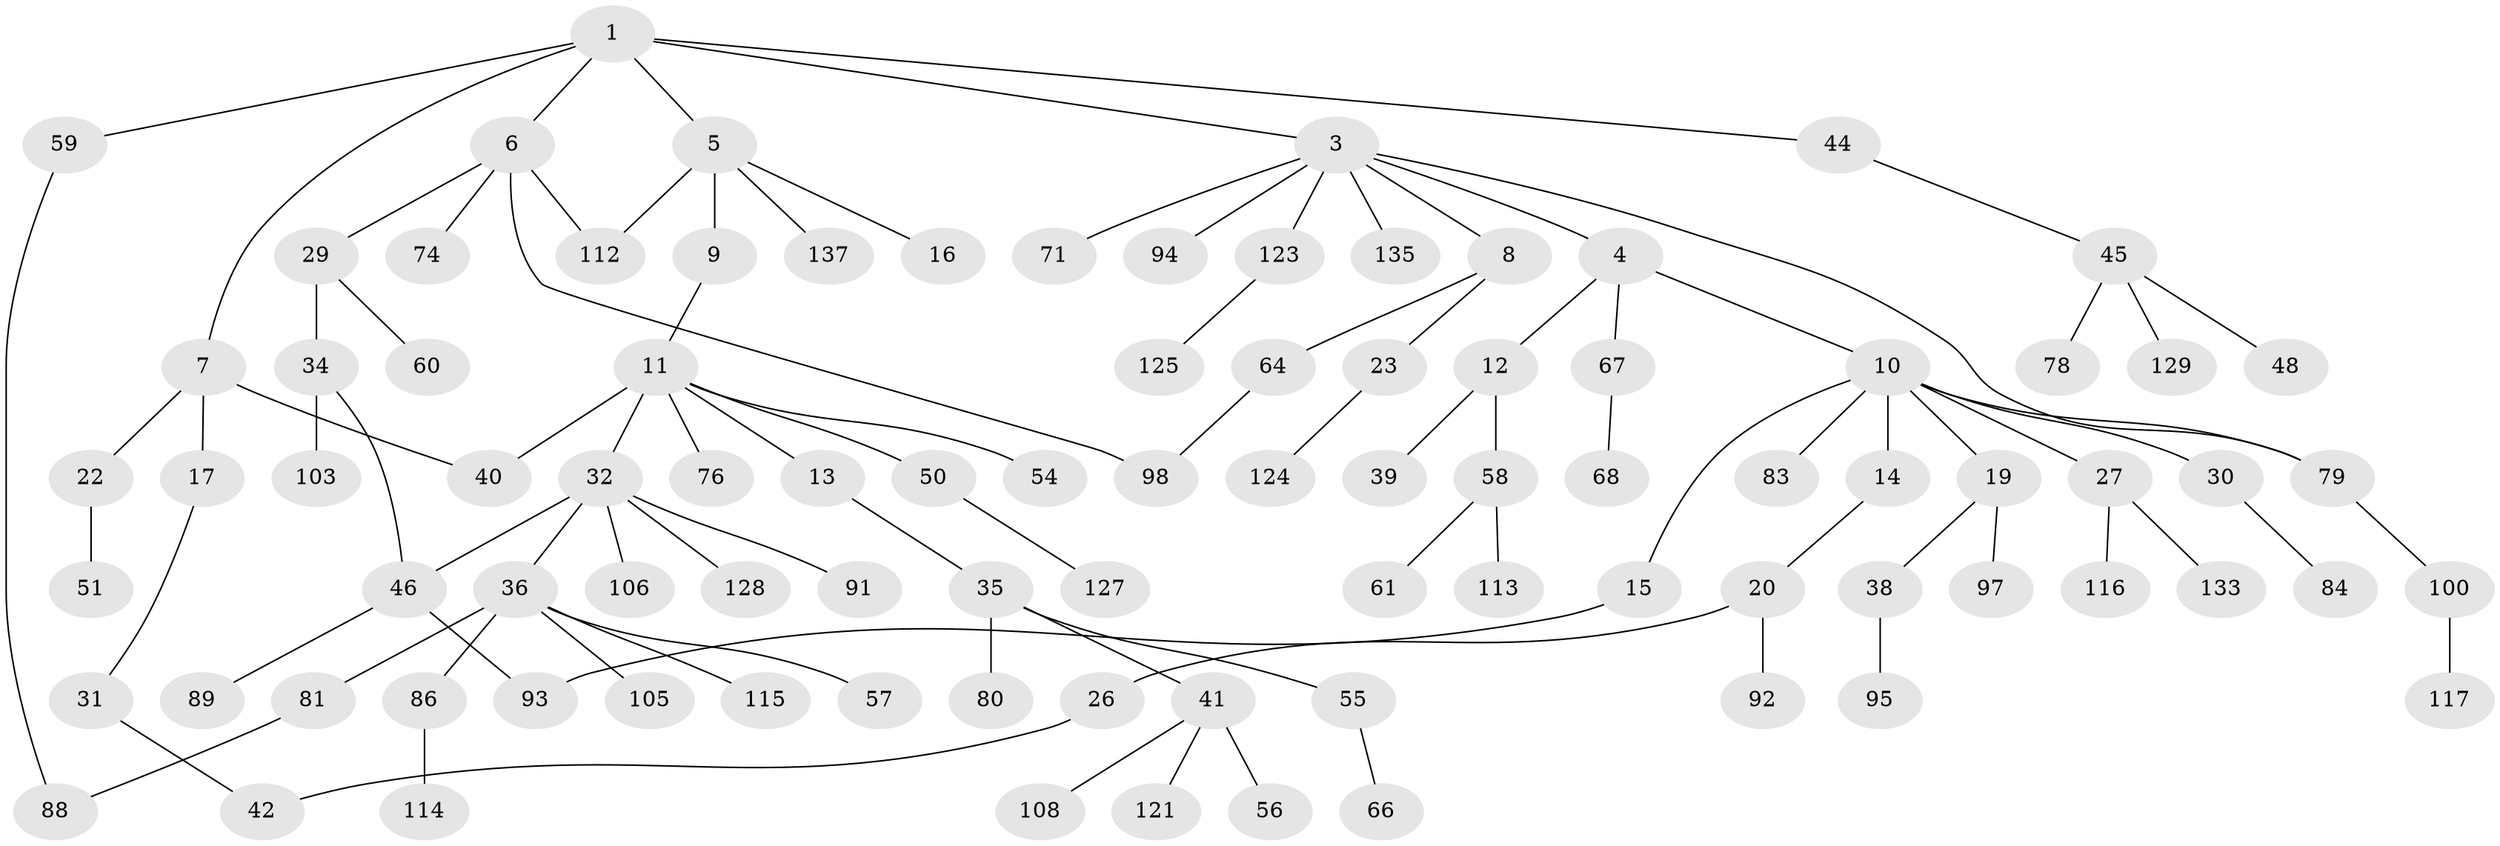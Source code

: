 // original degree distribution, {3: 0.15942028985507245, 5: 0.036231884057971016, 6: 0.014492753623188406, 4: 0.043478260869565216, 2: 0.3333333333333333, 9: 0.007246376811594203, 7: 0.007246376811594203, 1: 0.39855072463768115}
// Generated by graph-tools (version 1.1) at 2025/41/03/06/25 10:41:30]
// undirected, 92 vertices, 99 edges
graph export_dot {
graph [start="1"]
  node [color=gray90,style=filled];
  1 [super="+2"];
  3 [super="+33"];
  4 [super="+69"];
  5 [super="+21"];
  6 [super="+18"];
  7 [super="+43"];
  8 [super="+52"];
  9;
  10 [super="+24"];
  11 [super="+72"];
  12 [super="+28"];
  13;
  14;
  15 [super="+119"];
  16;
  17 [super="+63"];
  19 [super="+75"];
  20 [super="+25"];
  22;
  23 [super="+62"];
  26 [super="+104"];
  27 [super="+37"];
  29;
  30;
  31 [super="+53"];
  32 [super="+47"];
  34 [super="+131"];
  35 [super="+49"];
  36;
  38;
  39;
  40 [super="+110"];
  41 [super="+90"];
  42;
  44;
  45 [super="+77"];
  46 [super="+70"];
  48 [super="+126"];
  50;
  51;
  54 [super="+87"];
  55;
  56 [super="+132"];
  57;
  58 [super="+107"];
  59 [super="+65"];
  60;
  61;
  64;
  66 [super="+73"];
  67 [super="+134"];
  68;
  71;
  74;
  76 [super="+111"];
  78 [super="+99"];
  79 [super="+82"];
  80;
  81 [super="+109"];
  83;
  84 [super="+85"];
  86 [super="+118"];
  88 [super="+96"];
  89 [super="+130"];
  91;
  92 [super="+122"];
  93 [super="+120"];
  94;
  95;
  97 [super="+101"];
  98 [super="+102"];
  100;
  103;
  105;
  106;
  108;
  112;
  113;
  114;
  115;
  116 [super="+136"];
  117;
  121;
  123;
  124;
  125 [super="+138"];
  127;
  128;
  129;
  133;
  135;
  137;
  1 -- 5;
  1 -- 6;
  1 -- 3;
  1 -- 7;
  1 -- 59;
  1 -- 44;
  3 -- 4;
  3 -- 8;
  3 -- 71;
  3 -- 135;
  3 -- 123;
  3 -- 94;
  3 -- 79;
  4 -- 10;
  4 -- 12;
  4 -- 67;
  5 -- 9;
  5 -- 16;
  5 -- 137;
  5 -- 112;
  6 -- 29;
  6 -- 74;
  6 -- 112;
  6 -- 98;
  7 -- 17;
  7 -- 22;
  7 -- 40;
  8 -- 23;
  8 -- 64;
  9 -- 11;
  10 -- 14;
  10 -- 15;
  10 -- 19;
  10 -- 27;
  10 -- 30;
  10 -- 83;
  10 -- 79;
  11 -- 13;
  11 -- 32;
  11 -- 40;
  11 -- 50;
  11 -- 54;
  11 -- 76;
  12 -- 58;
  12 -- 39;
  13 -- 35;
  14 -- 20;
  15 -- 93;
  17 -- 31;
  19 -- 38;
  19 -- 97;
  20 -- 26;
  20 -- 92;
  22 -- 51;
  23 -- 124;
  26 -- 42;
  27 -- 116;
  27 -- 133;
  29 -- 34;
  29 -- 60;
  30 -- 84;
  31 -- 42;
  32 -- 36;
  32 -- 46;
  32 -- 106;
  32 -- 91;
  32 -- 128;
  34 -- 103;
  34 -- 46;
  35 -- 41;
  35 -- 55;
  35 -- 80;
  36 -- 57;
  36 -- 81;
  36 -- 86;
  36 -- 105;
  36 -- 115;
  38 -- 95;
  41 -- 56;
  41 -- 108;
  41 -- 121;
  44 -- 45;
  45 -- 48;
  45 -- 129;
  45 -- 78;
  46 -- 93;
  46 -- 89;
  50 -- 127;
  55 -- 66;
  58 -- 61;
  58 -- 113;
  59 -- 88;
  64 -- 98;
  67 -- 68;
  79 -- 100;
  81 -- 88;
  86 -- 114;
  100 -- 117;
  123 -- 125;
}
